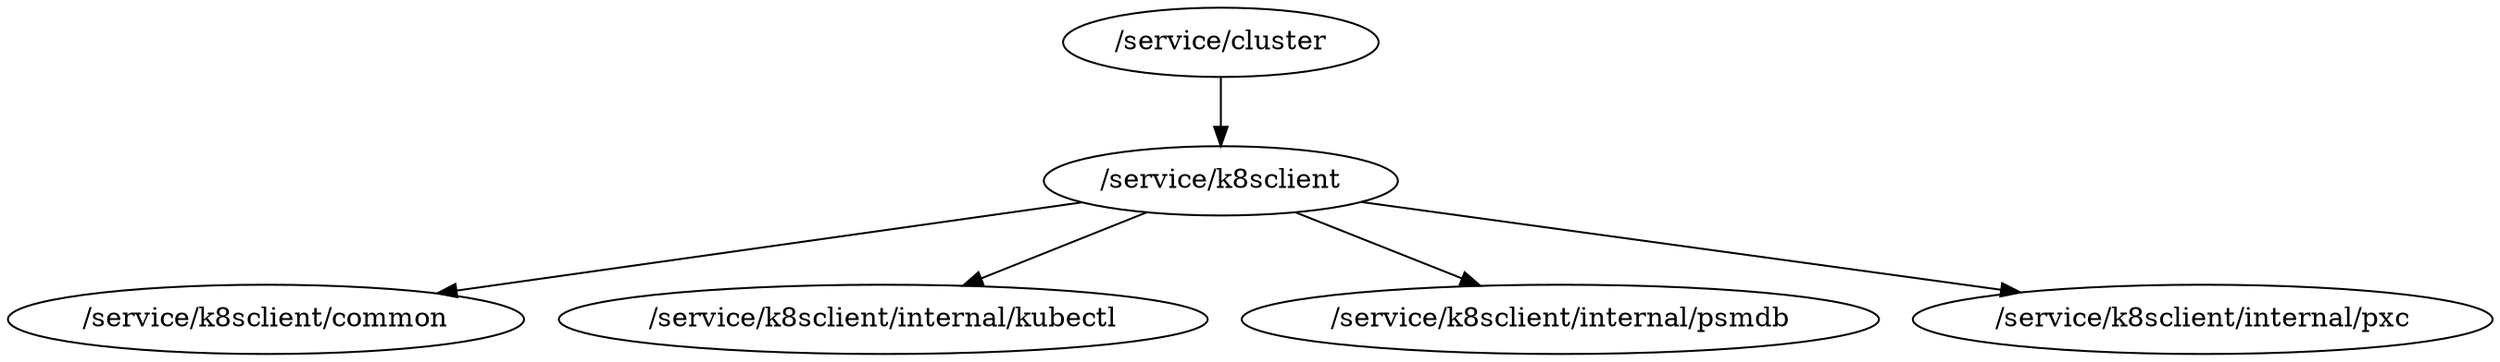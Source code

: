 digraph packages {
	"/service/cluster" -> "/service/k8sclient";
	"/service/k8sclient" -> "/service/k8sclient/common";
	"/service/k8sclient" -> "/service/k8sclient/internal/kubectl";
	"/service/k8sclient" -> "/service/k8sclient/internal/psmdb";
	"/service/k8sclient" -> "/service/k8sclient/internal/pxc";
}
